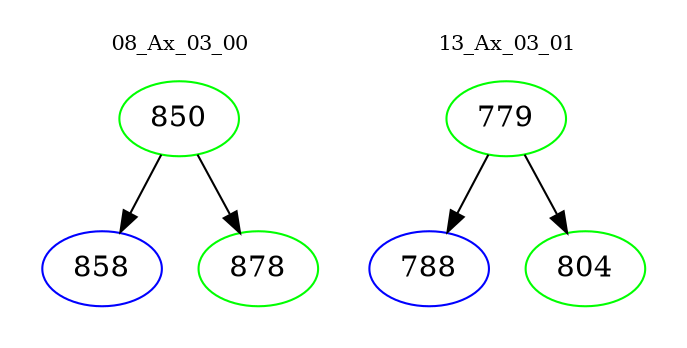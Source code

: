 digraph{
subgraph cluster_0 {
color = white
label = "08_Ax_03_00";
fontsize=10;
T0_850 [label="850", color="green"]
T0_850 -> T0_858 [color="black"]
T0_858 [label="858", color="blue"]
T0_850 -> T0_878 [color="black"]
T0_878 [label="878", color="green"]
}
subgraph cluster_1 {
color = white
label = "13_Ax_03_01";
fontsize=10;
T1_779 [label="779", color="green"]
T1_779 -> T1_788 [color="black"]
T1_788 [label="788", color="blue"]
T1_779 -> T1_804 [color="black"]
T1_804 [label="804", color="green"]
}
}
